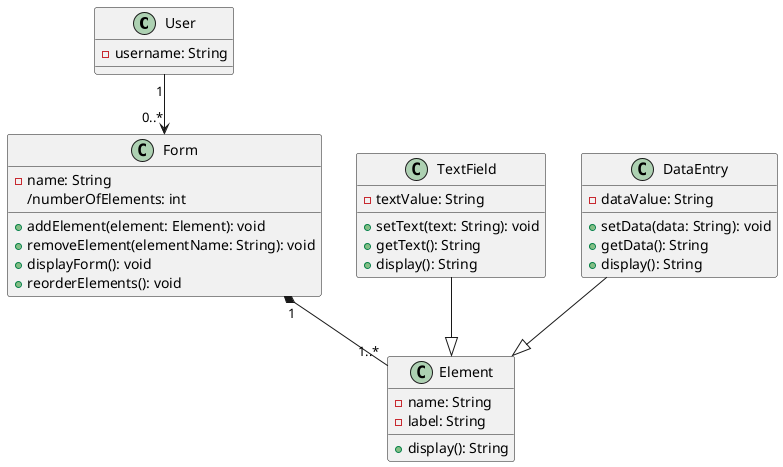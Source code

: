 @startuml
class User {
    - username: String
}

class Form {
    - name: String
    /numberOfElements: int
    + addElement(element: Element): void
    + removeElement(elementName: String): void
    + displayForm(): void
    + reorderElements(): void
}

class Element {
    - name: String
    - label: String
    + display(): String
}

class TextField {
    - textValue: String
    + setText(text: String): void
    + getText(): String
    + display(): String
}

class DataEntry {
    - dataValue: String
    + setData(data: String): void
    + getData(): String
    + display(): String
}

User "1" --> "0..*" Form
Form "1" *-- "1..*" Element
TextField --|> Element
DataEntry --|> Element
@enduml